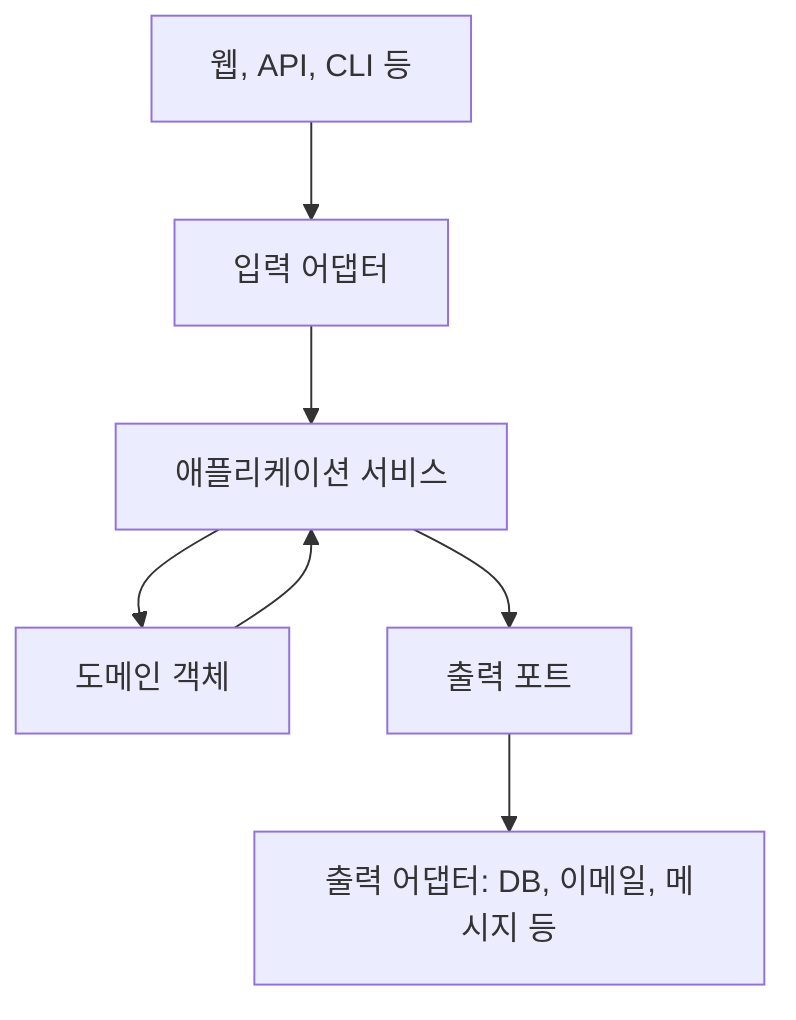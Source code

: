 graph TD
  A1[웹, API, CLI 등] --> B1[입력 어댑터] --> C1[애플리케이션 서비스]
  C1 --> D1[도메인 객체]
  D1 --> C1
  C1 --> B2[출력 포트] --> A2[출력 어댑터: DB, 이메일, 메시지 등]